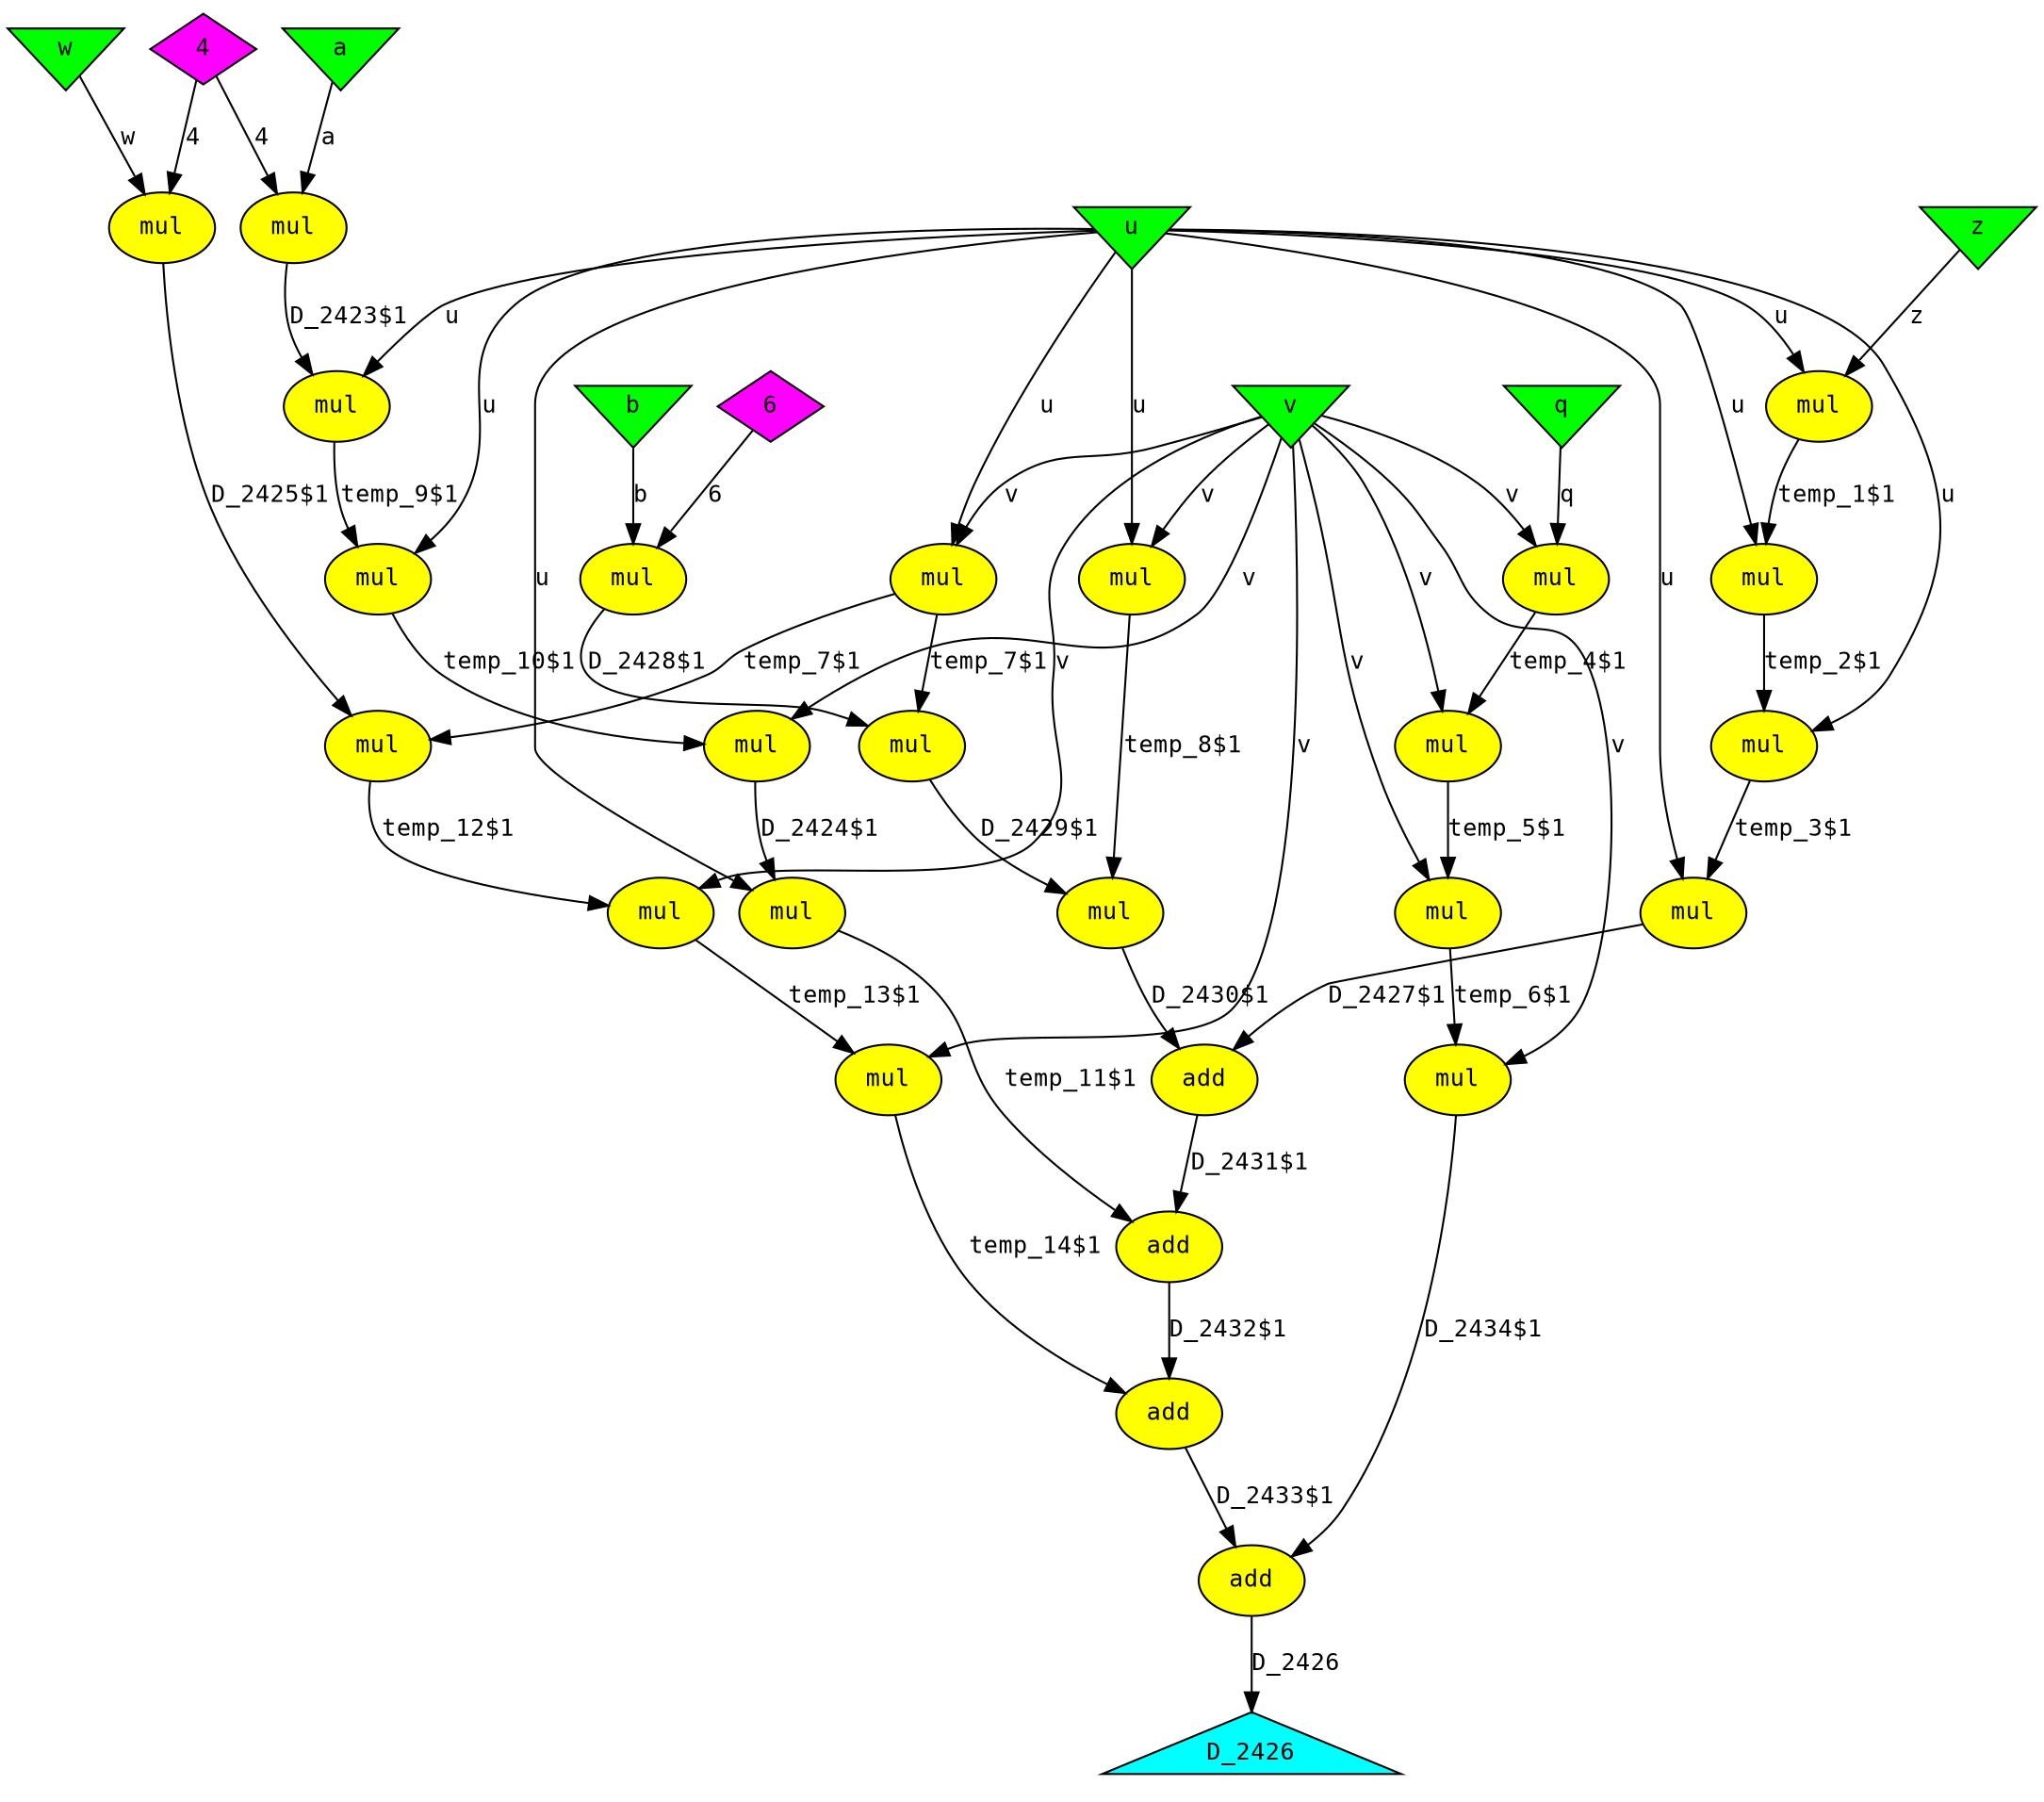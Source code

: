 digraph foo
{
  graph [rankdir="TB", nodesep = "0.175"];
  node [fontname="Courier", fontsize="12", style="filled"];
  edge [fontname="Courier", fontsize="12"];

  D_2426  [label="D_2426", ntype="outvar", argix="0", dataspec="s32", bb="-1", shape="triangle", fillcolor="cyan"];
  a  [label="a", ntype="invar", argix="0", dataspec="s32", bb="-1", shape="invtriangle", fillcolor="green"];
  add_21  [label="add", ntype="operation", argix="-1", dataspec="na", bb="1", shape="ellipse", fillcolor="yellow"];
  add_22  [label="add", ntype="operation", argix="-1", dataspec="na", bb="1", shape="ellipse", fillcolor="yellow"];
  add_23  [label="add", ntype="operation", argix="-1", dataspec="na", bb="1", shape="ellipse", fillcolor="yellow"];
  add_25  [label="add", ntype="operation", argix="-1", dataspec="na", bb="1", shape="ellipse", fillcolor="yellow"];
  b  [label="b", ntype="invar", argix="1", dataspec="s32", bb="-1", shape="invtriangle", fillcolor="green"];
  cnst4  [label="4", ntype="constant", argix="-1", dataspec="s32", bb="-1", shape="diamond", fillcolor="magenta"];
  cnst6  [label="6", ntype="constant", argix="-1", dataspec="s32", bb="-1", shape="diamond", fillcolor="magenta"];
  mul_0  [label="mul", ntype="operation", argix="-1", dataspec="na", bb="1", shape="ellipse", fillcolor="yellow"];
  mul_1  [label="mul", ntype="operation", argix="-1", dataspec="na", bb="1", shape="ellipse", fillcolor="yellow"];
  mul_10  [label="mul", ntype="operation", argix="-1", dataspec="na", bb="1", shape="ellipse", fillcolor="yellow"];
  mul_11  [label="mul", ntype="operation", argix="-1", dataspec="na", bb="1", shape="ellipse", fillcolor="yellow"];
  mul_12  [label="mul", ntype="operation", argix="-1", dataspec="na", bb="1", shape="ellipse", fillcolor="yellow"];
  mul_13  [label="mul", ntype="operation", argix="-1", dataspec="na", bb="1", shape="ellipse", fillcolor="yellow"];
  mul_14  [label="mul", ntype="operation", argix="-1", dataspec="na", bb="1", shape="ellipse", fillcolor="yellow"];
  mul_15  [label="mul", ntype="operation", argix="-1", dataspec="na", bb="1", shape="ellipse", fillcolor="yellow"];
  mul_16  [label="mul", ntype="operation", argix="-1", dataspec="na", bb="1", shape="ellipse", fillcolor="yellow"];
  mul_17  [label="mul", ntype="operation", argix="-1", dataspec="na", bb="1", shape="ellipse", fillcolor="yellow"];
  mul_18  [label="mul", ntype="operation", argix="-1", dataspec="na", bb="1", shape="ellipse", fillcolor="yellow"];
  mul_19  [label="mul", ntype="operation", argix="-1", dataspec="na", bb="1", shape="ellipse", fillcolor="yellow"];
  mul_2  [label="mul", ntype="operation", argix="-1", dataspec="na", bb="1", shape="ellipse", fillcolor="yellow"];
  mul_20  [label="mul", ntype="operation", argix="-1", dataspec="na", bb="1", shape="ellipse", fillcolor="yellow"];
  mul_24  [label="mul", ntype="operation", argix="-1", dataspec="na", bb="1", shape="ellipse", fillcolor="yellow"];
  mul_3  [label="mul", ntype="operation", argix="-1", dataspec="na", bb="1", shape="ellipse", fillcolor="yellow"];
  mul_4  [label="mul", ntype="operation", argix="-1", dataspec="na", bb="1", shape="ellipse", fillcolor="yellow"];
  mul_5  [label="mul", ntype="operation", argix="-1", dataspec="na", bb="1", shape="ellipse", fillcolor="yellow"];
  mul_6  [label="mul", ntype="operation", argix="-1", dataspec="na", bb="1", shape="ellipse", fillcolor="yellow"];
  mul_7  [label="mul", ntype="operation", argix="-1", dataspec="na", bb="1", shape="ellipse", fillcolor="yellow"];
  mul_8  [label="mul", ntype="operation", argix="-1", dataspec="na", bb="1", shape="ellipse", fillcolor="yellow"];
  mul_9  [label="mul", ntype="operation", argix="-1", dataspec="na", bb="1", shape="ellipse", fillcolor="yellow"];
  q  [label="q", ntype="invar", argix="2", dataspec="s32", bb="-1", shape="invtriangle", fillcolor="green"];
  u  [label="u", ntype="invar", argix="3", dataspec="s32", bb="-1", shape="invtriangle", fillcolor="green"];
  v  [label="v", ntype="invar", argix="4", dataspec="s32", bb="-1", shape="invtriangle", fillcolor="green"];
  w  [label="w", ntype="invar", argix="5", dataspec="s32", bb="-1", shape="invtriangle", fillcolor="green"];
  z  [label="z", ntype="invar", argix="6", dataspec="s32", bb="-1", shape="invtriangle", fillcolor="green"];

  a -> mul_8  [label="a", etype="D", vtype="inarg", order="1", argix="-1", dataspec="s32"];
  add_21 -> add_22  [label="D_2431$1", etype="D", vtype="localvar", order="1", argix="-1", dataspec="s32"];
  add_22 -> add_23  [label="D_2432$1", etype="D", vtype="localvar", order="1", argix="-1", dataspec="s32"];
  add_23 -> add_25  [label="D_2433$1", etype="D", vtype="localvar", order="1", argix="-1", dataspec="s32"];
  add_25 -> D_2426  [label="D_2426", etype="D", vtype="outarg", order="1", argix="-1", dataspec="s32"];
  b -> mul_18  [label="b", etype="D", vtype="inarg", order="1", argix="-1", dataspec="s32"];
  cnst4 -> mul_13  [label="4", etype="D", vtype="globalvar", order="2", argix="-1", dataspec="s32"];
  cnst4 -> mul_8  [label="4", etype="D", vtype="globalvar", order="2", argix="-1", dataspec="s32"];
  cnst6 -> mul_18  [label="6", etype="D", vtype="globalvar", order="2", argix="-1", dataspec="s32"];
  mul_0 -> mul_1  [label="temp_1$1", etype="D", vtype="localvar", order="1", argix="-1", dataspec="s32"];
  mul_10 -> mul_11  [label="temp_10$1", etype="D", vtype="localvar", order="2", argix="-1", dataspec="s32"];
  mul_11 -> mul_12  [label="D_2424$1", etype="D", vtype="localvar", order="1", argix="-1", dataspec="s32"];
  mul_12 -> add_22  [label="temp_11$1", etype="D", vtype="localvar", order="2", argix="-1", dataspec="s32"];
  mul_13 -> mul_14  [label="D_2425$1", etype="D", vtype="localvar", order="1", argix="-1", dataspec="s32"];
  mul_14 -> mul_15  [label="temp_12$1", etype="D", vtype="localvar", order="1", argix="-1", dataspec="s32"];
  mul_15 -> mul_16  [label="temp_13$1", etype="D", vtype="localvar", order="1", argix="-1", dataspec="s32"];
  mul_16 -> add_23  [label="temp_14$1", etype="D", vtype="localvar", order="2", argix="-1", dataspec="s32"];
  mul_17 -> add_21  [label="D_2427$1", etype="D", vtype="localvar", order="1", argix="-1", dataspec="s32"];
  mul_18 -> mul_19  [label="D_2428$1", etype="D", vtype="localvar", order="1", argix="-1", dataspec="s32"];
  mul_19 -> mul_20  [label="D_2429$1", etype="D", vtype="localvar", order="1", argix="-1", dataspec="s32"];
  mul_1 -> mul_2  [label="temp_2$1", etype="D", vtype="localvar", order="1", argix="-1", dataspec="s32"];
  mul_20 -> add_21  [label="D_2430$1", etype="D", vtype="localvar", order="2", argix="-1", dataspec="s32"];
  mul_24 -> add_25  [label="D_2434$1", etype="D", vtype="localvar", order="2", argix="-1", dataspec="s32"];
  mul_2 -> mul_17  [label="temp_3$1", etype="D", vtype="localvar", order="2", argix="-1", dataspec="s32"];
  mul_3 -> mul_4  [label="temp_4$1", etype="D", vtype="localvar", order="1", argix="-1", dataspec="s32"];
  mul_4 -> mul_5  [label="temp_5$1", etype="D", vtype="localvar", order="1", argix="-1", dataspec="s32"];
  mul_5 -> mul_24  [label="temp_6$1", etype="D", vtype="localvar", order="2", argix="-1", dataspec="s32"];
  mul_6 -> mul_14  [label="temp_7$1", etype="D", vtype="localvar", order="2", argix="-1", dataspec="s32"];
  mul_6 -> mul_19  [label="temp_7$1", etype="D", vtype="localvar", order="2", argix="-1", dataspec="s32"];
  mul_7 -> mul_20  [label="temp_8$1", etype="D", vtype="localvar", order="2", argix="-1", dataspec="s32"];
  mul_8 -> mul_9  [label="D_2423$1", etype="D", vtype="localvar", order="1", argix="-1", dataspec="s32"];
  mul_9 -> mul_10  [label="temp_9$1", etype="D", vtype="localvar", order="1", argix="-1", dataspec="s32"];
  q -> mul_3  [label="q", etype="D", vtype="inarg", order="1", argix="-1", dataspec="s32"];
  u -> mul_0  [label="u", etype="D", vtype="inarg", order="2", argix="-1", dataspec="s32"];
  u -> mul_1  [label="u", etype="D", vtype="inarg", order="2", argix="-1", dataspec="s32"];
  u -> mul_10  [label="u", etype="D", vtype="inarg", order="2", argix="-1", dataspec="s32"];
  u -> mul_12  [label="u", etype="D", vtype="inarg", order="2", argix="-1", dataspec="s32"];
  u -> mul_17  [label="u", etype="D", vtype="inarg", order="1", argix="-1", dataspec="s32"];
  u -> mul_2  [label="u", etype="D", vtype="inarg", order="2", argix="-1", dataspec="s32"];
  u -> mul_6  [label="u", etype="D", vtype="inarg", order="1", argix="-1", dataspec="s32"];
  u -> mul_7  [label="u", etype="D", vtype="inarg", order="2", argix="-1", dataspec="s32"];
  u -> mul_9  [label="u", etype="D", vtype="inarg", order="2", argix="-1", dataspec="s32"];
  v -> mul_11  [label="v", etype="D", vtype="inarg", order="1", argix="-1", dataspec="s32"];
  v -> mul_15  [label="v", etype="D", vtype="inarg", order="2", argix="-1", dataspec="s32"];
  v -> mul_16  [label="v", etype="D", vtype="inarg", order="2", argix="-1", dataspec="s32"];
  v -> mul_24  [label="v", etype="D", vtype="inarg", order="1", argix="-1", dataspec="s32"];
  v -> mul_3  [label="v", etype="D", vtype="inarg", order="2", argix="-1", dataspec="s32"];
  v -> mul_4  [label="v", etype="D", vtype="inarg", order="2", argix="-1", dataspec="s32"];
  v -> mul_5  [label="v", etype="D", vtype="inarg", order="2", argix="-1", dataspec="s32"];
  v -> mul_6  [label="v", etype="D", vtype="inarg", order="2", argix="-1", dataspec="s32"];
  v -> mul_7  [label="v", etype="D", vtype="inarg", order="1", argix="-1", dataspec="s32"];
  w -> mul_13  [label="w", etype="D", vtype="inarg", order="1", argix="-1", dataspec="s32"];
  z -> mul_0  [label="z", etype="D", vtype="inarg", order="1", argix="-1", dataspec="s32"];

}

